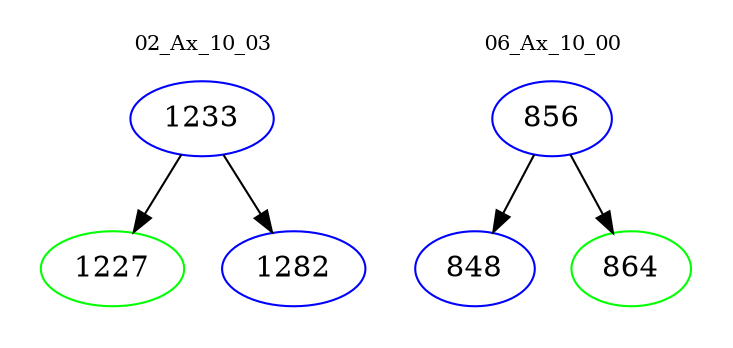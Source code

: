 digraph{
subgraph cluster_0 {
color = white
label = "02_Ax_10_03";
fontsize=10;
T0_1233 [label="1233", color="blue"]
T0_1233 -> T0_1227 [color="black"]
T0_1227 [label="1227", color="green"]
T0_1233 -> T0_1282 [color="black"]
T0_1282 [label="1282", color="blue"]
}
subgraph cluster_1 {
color = white
label = "06_Ax_10_00";
fontsize=10;
T1_856 [label="856", color="blue"]
T1_856 -> T1_848 [color="black"]
T1_848 [label="848", color="blue"]
T1_856 -> T1_864 [color="black"]
T1_864 [label="864", color="green"]
}
}
